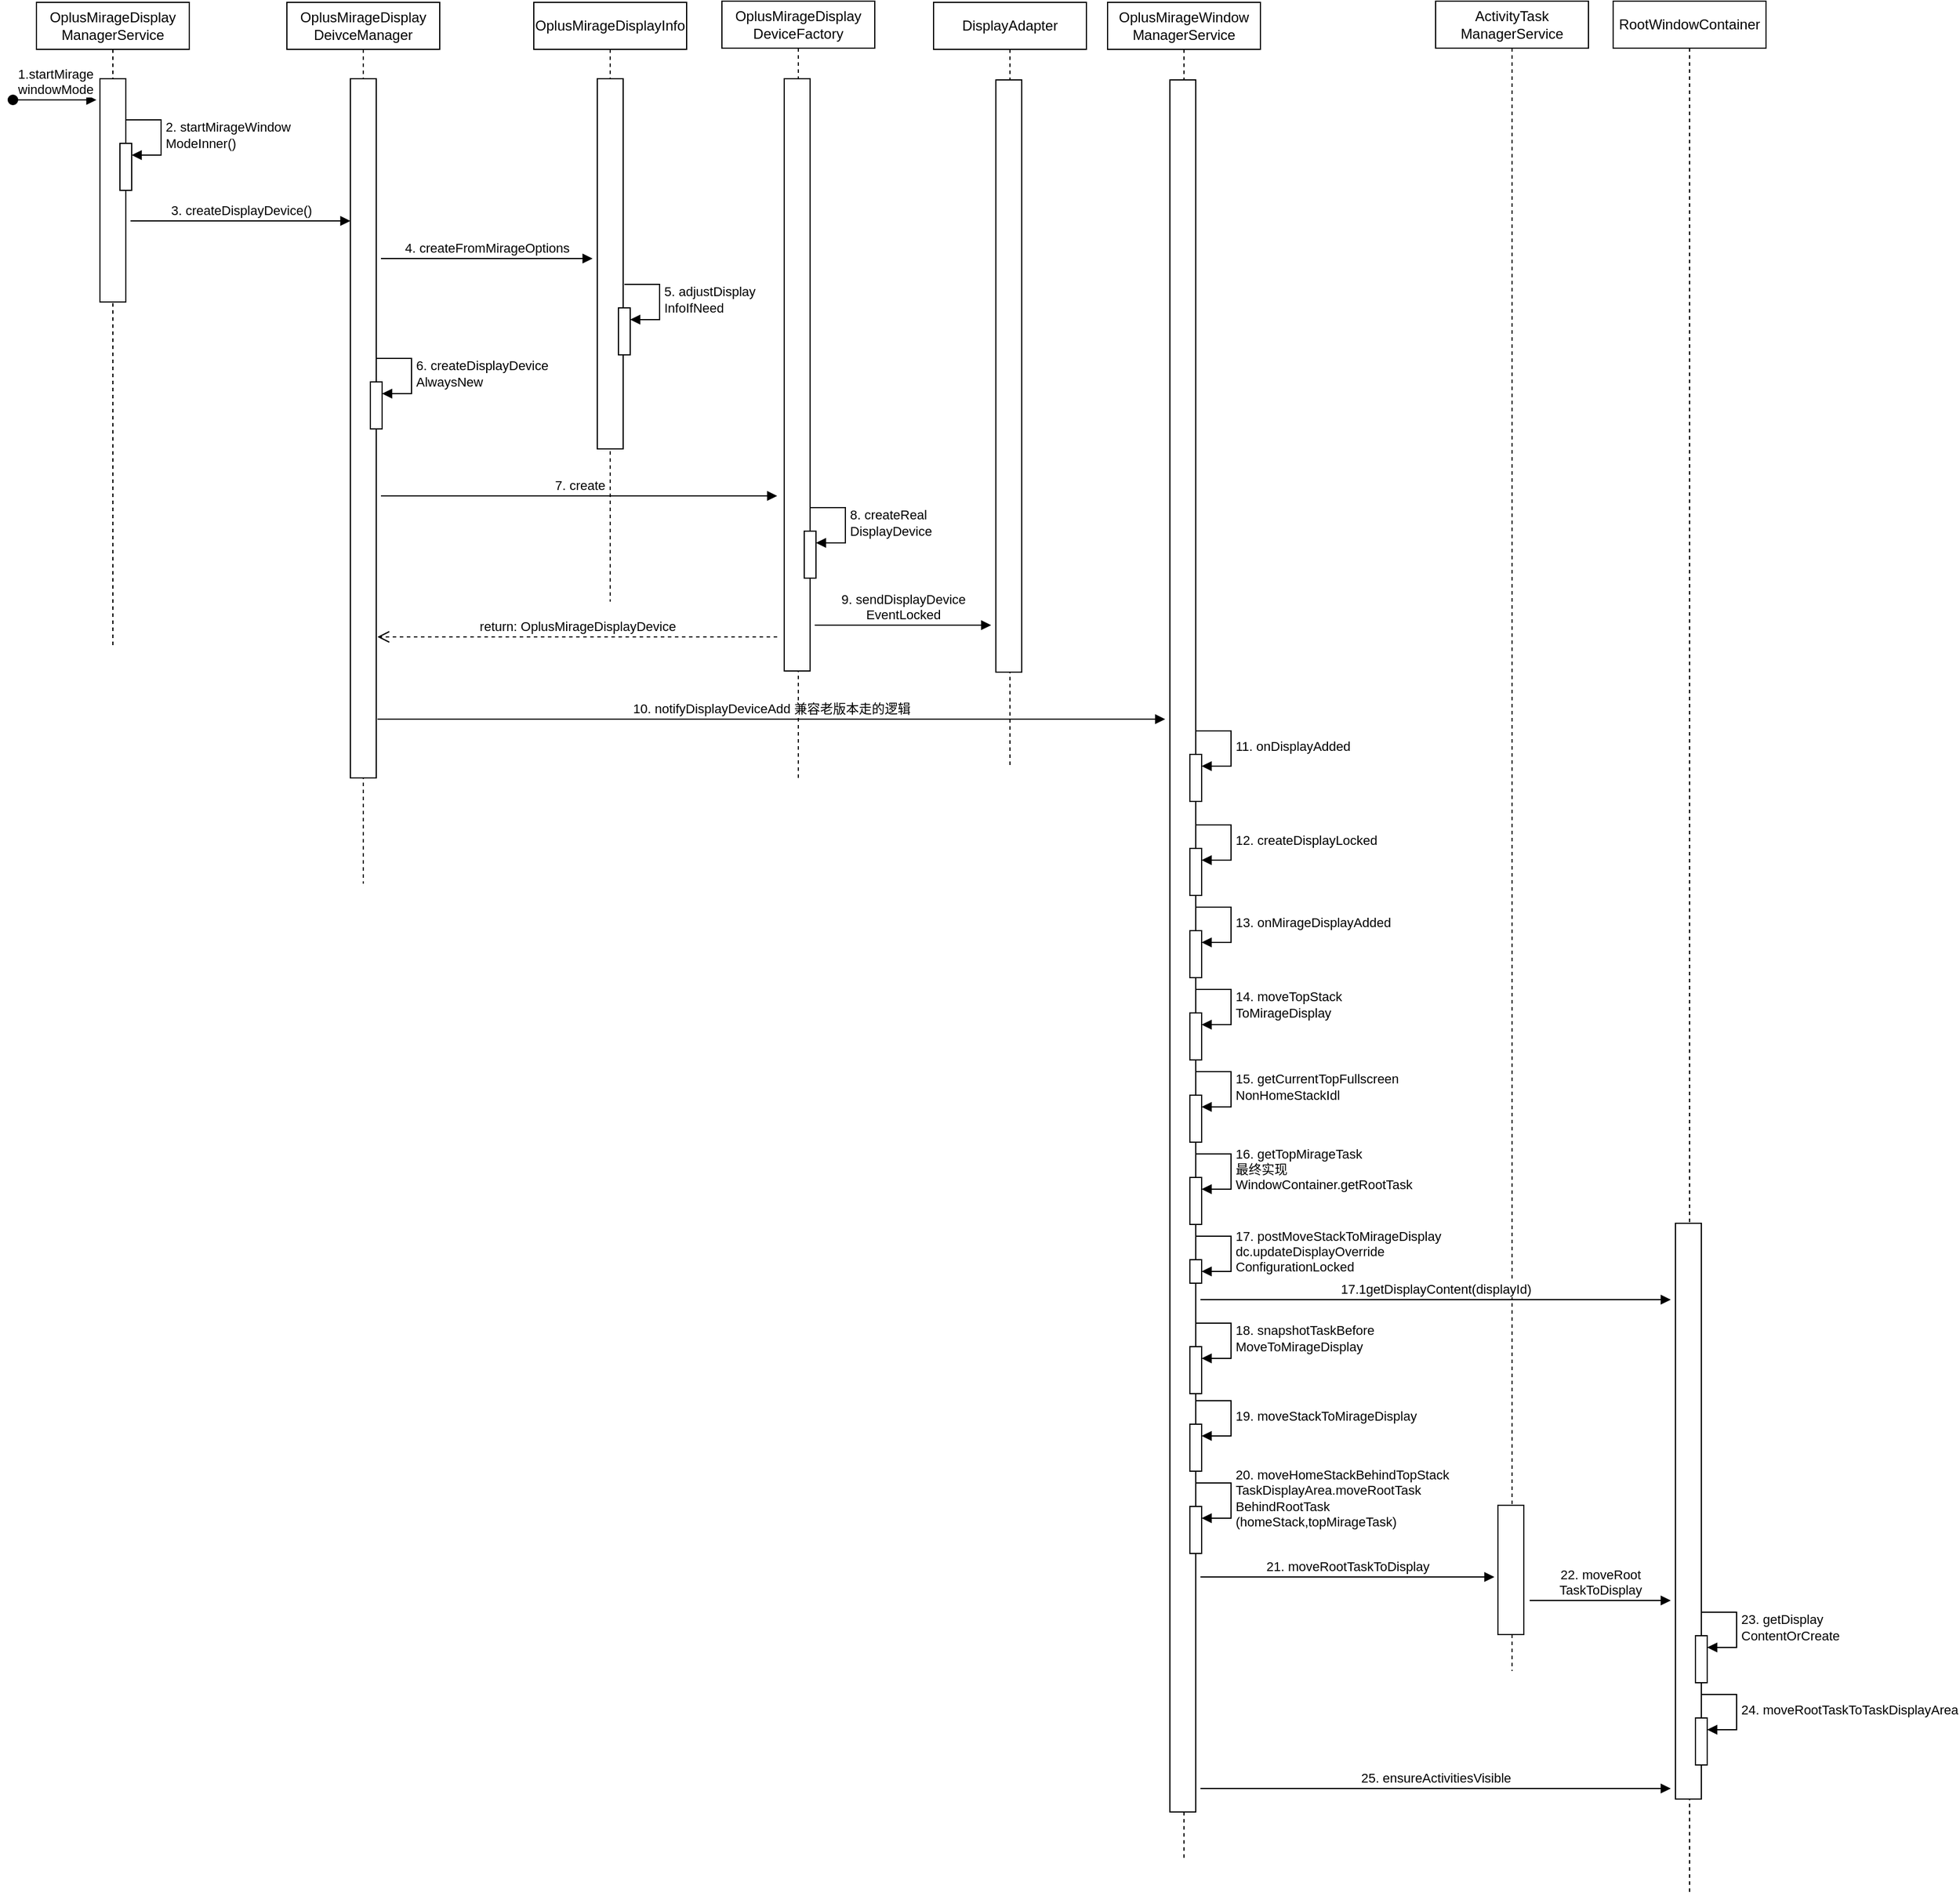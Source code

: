 <mxfile version="21.0.6" type="github">
  <diagram name="Page-1" id="2YBvvXClWsGukQMizWep">
    <mxGraphModel dx="1492" dy="829" grid="1" gridSize="10" guides="1" tooltips="1" connect="1" arrows="1" fold="1" page="1" pageScale="1" pageWidth="850" pageHeight="1100" math="0" shadow="0">
      <root>
        <mxCell id="0" />
        <mxCell id="1" parent="0" />
        <mxCell id="8hkkn-3WCArkH5dwM9WC-1" value="OplusMirageDisplay&lt;br&gt;ManagerService" style="shape=umlLifeline;perimeter=lifelinePerimeter;whiteSpace=wrap;html=1;container=0;dropTarget=0;collapsible=0;recursiveResize=0;outlineConnect=0;portConstraint=eastwest;newEdgeStyle={&quot;edgeStyle&quot;:&quot;elbowEdgeStyle&quot;,&quot;elbow&quot;:&quot;vertical&quot;,&quot;curved&quot;:0,&quot;rounded&quot;:0};" vertex="1" parent="1">
          <mxGeometry x="40" y="20" width="130" height="550" as="geometry" />
        </mxCell>
        <mxCell id="8hkkn-3WCArkH5dwM9WC-2" value="" style="html=1;points=[];perimeter=orthogonalPerimeter;outlineConnect=0;targetShapes=umlLifeline;portConstraint=eastwest;newEdgeStyle={&quot;edgeStyle&quot;:&quot;elbowEdgeStyle&quot;,&quot;elbow&quot;:&quot;vertical&quot;,&quot;curved&quot;:0,&quot;rounded&quot;:0};" vertex="1" parent="8hkkn-3WCArkH5dwM9WC-1">
          <mxGeometry x="54" y="65" width="22" height="190" as="geometry" />
        </mxCell>
        <mxCell id="8hkkn-3WCArkH5dwM9WC-3" value="1.startMirage&lt;br&gt;windowMode" style="html=1;verticalAlign=bottom;startArrow=oval;endArrow=block;startSize=8;edgeStyle=elbowEdgeStyle;elbow=vertical;curved=0;rounded=0;" edge="1" parent="8hkkn-3WCArkH5dwM9WC-1">
          <mxGeometry relative="1" as="geometry">
            <mxPoint x="-20" y="83" as="sourcePoint" />
            <mxPoint x="51" y="83.103" as="targetPoint" />
          </mxGeometry>
        </mxCell>
        <mxCell id="8hkkn-3WCArkH5dwM9WC-277" value="" style="html=1;points=[];perimeter=orthogonalPerimeter;outlineConnect=0;targetShapes=umlLifeline;portConstraint=eastwest;newEdgeStyle={&quot;edgeStyle&quot;:&quot;elbowEdgeStyle&quot;,&quot;elbow&quot;:&quot;vertical&quot;,&quot;curved&quot;:0,&quot;rounded&quot;:0};" vertex="1" parent="8hkkn-3WCArkH5dwM9WC-1">
          <mxGeometry x="71" y="120" width="10" height="40" as="geometry" />
        </mxCell>
        <mxCell id="8hkkn-3WCArkH5dwM9WC-278" value="2. startMirageWindow&lt;br&gt;ModeInner()" style="html=1;align=left;spacingLeft=2;endArrow=block;rounded=0;edgeStyle=orthogonalEdgeStyle;curved=0;rounded=0;" edge="1" target="8hkkn-3WCArkH5dwM9WC-277" parent="8hkkn-3WCArkH5dwM9WC-1">
          <mxGeometry relative="1" as="geometry">
            <mxPoint x="76" y="100" as="sourcePoint" />
            <Array as="points">
              <mxPoint x="106" y="130" />
            </Array>
          </mxGeometry>
        </mxCell>
        <mxCell id="8hkkn-3WCArkH5dwM9WC-279" value="OplusMirageDisplay&lt;br&gt;DeivceManager" style="shape=umlLifeline;perimeter=lifelinePerimeter;whiteSpace=wrap;html=1;container=0;dropTarget=0;collapsible=0;recursiveResize=0;outlineConnect=0;portConstraint=eastwest;newEdgeStyle={&quot;edgeStyle&quot;:&quot;elbowEdgeStyle&quot;,&quot;elbow&quot;:&quot;vertical&quot;,&quot;curved&quot;:0,&quot;rounded&quot;:0};" vertex="1" parent="1">
          <mxGeometry x="253" y="20" width="130" height="750" as="geometry" />
        </mxCell>
        <mxCell id="8hkkn-3WCArkH5dwM9WC-280" value="" style="html=1;points=[];perimeter=orthogonalPerimeter;outlineConnect=0;targetShapes=umlLifeline;portConstraint=eastwest;newEdgeStyle={&quot;edgeStyle&quot;:&quot;elbowEdgeStyle&quot;,&quot;elbow&quot;:&quot;vertical&quot;,&quot;curved&quot;:0,&quot;rounded&quot;:0};" vertex="1" parent="8hkkn-3WCArkH5dwM9WC-279">
          <mxGeometry x="54" y="65" width="22" height="595" as="geometry" />
        </mxCell>
        <mxCell id="8hkkn-3WCArkH5dwM9WC-285" value="" style="html=1;points=[];perimeter=orthogonalPerimeter;outlineConnect=0;targetShapes=umlLifeline;portConstraint=eastwest;newEdgeStyle={&quot;edgeStyle&quot;:&quot;elbowEdgeStyle&quot;,&quot;elbow&quot;:&quot;vertical&quot;,&quot;curved&quot;:0,&quot;rounded&quot;:0};" vertex="1" parent="8hkkn-3WCArkH5dwM9WC-279">
          <mxGeometry x="71" y="323" width="10" height="40" as="geometry" />
        </mxCell>
        <mxCell id="8hkkn-3WCArkH5dwM9WC-286" value="6. createDisplayDevice&lt;br&gt;AlwaysNew" style="html=1;align=left;spacingLeft=2;endArrow=block;rounded=0;edgeStyle=orthogonalEdgeStyle;curved=0;rounded=0;" edge="1" target="8hkkn-3WCArkH5dwM9WC-285" parent="8hkkn-3WCArkH5dwM9WC-279">
          <mxGeometry relative="1" as="geometry">
            <mxPoint x="76" y="303" as="sourcePoint" />
            <Array as="points">
              <mxPoint x="106" y="333" />
            </Array>
          </mxGeometry>
        </mxCell>
        <mxCell id="8hkkn-3WCArkH5dwM9WC-284" value="3. createDisplayDevice()" style="html=1;verticalAlign=bottom;endArrow=block;edgeStyle=elbowEdgeStyle;elbow=vertical;curved=0;rounded=0;" edge="1" parent="1" target="8hkkn-3WCArkH5dwM9WC-280">
          <mxGeometry width="80" relative="1" as="geometry">
            <mxPoint x="120" y="206" as="sourcePoint" />
            <mxPoint x="300" y="206" as="targetPoint" />
          </mxGeometry>
        </mxCell>
        <mxCell id="8hkkn-3WCArkH5dwM9WC-287" value="OplusMirageDisplayInfo" style="shape=umlLifeline;perimeter=lifelinePerimeter;whiteSpace=wrap;html=1;container=0;dropTarget=0;collapsible=0;recursiveResize=0;outlineConnect=0;portConstraint=eastwest;newEdgeStyle={&quot;edgeStyle&quot;:&quot;elbowEdgeStyle&quot;,&quot;elbow&quot;:&quot;vertical&quot;,&quot;curved&quot;:0,&quot;rounded&quot;:0};" vertex="1" parent="1">
          <mxGeometry x="463" y="20" width="130" height="510" as="geometry" />
        </mxCell>
        <mxCell id="8hkkn-3WCArkH5dwM9WC-288" value="" style="html=1;points=[];perimeter=orthogonalPerimeter;outlineConnect=0;targetShapes=umlLifeline;portConstraint=eastwest;newEdgeStyle={&quot;edgeStyle&quot;:&quot;elbowEdgeStyle&quot;,&quot;elbow&quot;:&quot;vertical&quot;,&quot;curved&quot;:0,&quot;rounded&quot;:0};" vertex="1" parent="8hkkn-3WCArkH5dwM9WC-287">
          <mxGeometry x="54" y="65" width="22" height="315" as="geometry" />
        </mxCell>
        <mxCell id="8hkkn-3WCArkH5dwM9WC-294" value="" style="html=1;points=[];perimeter=orthogonalPerimeter;outlineConnect=0;targetShapes=umlLifeline;portConstraint=eastwest;newEdgeStyle={&quot;edgeStyle&quot;:&quot;elbowEdgeStyle&quot;,&quot;elbow&quot;:&quot;vertical&quot;,&quot;curved&quot;:0,&quot;rounded&quot;:0};" vertex="1" parent="8hkkn-3WCArkH5dwM9WC-287">
          <mxGeometry x="72" y="260" width="10" height="40" as="geometry" />
        </mxCell>
        <mxCell id="8hkkn-3WCArkH5dwM9WC-295" value="5. adjustDisplay&lt;br&gt;InfoIfNeed" style="html=1;align=left;spacingLeft=2;endArrow=block;rounded=0;edgeStyle=orthogonalEdgeStyle;curved=0;rounded=0;" edge="1" target="8hkkn-3WCArkH5dwM9WC-294" parent="8hkkn-3WCArkH5dwM9WC-287">
          <mxGeometry relative="1" as="geometry">
            <mxPoint x="77" y="240" as="sourcePoint" />
            <Array as="points">
              <mxPoint x="107" y="270" />
            </Array>
          </mxGeometry>
        </mxCell>
        <mxCell id="8hkkn-3WCArkH5dwM9WC-293" value="4. createFromMirageOptions" style="html=1;verticalAlign=bottom;endArrow=block;edgeStyle=elbowEdgeStyle;elbow=vertical;curved=0;rounded=0;" edge="1" parent="1">
          <mxGeometry width="80" relative="1" as="geometry">
            <mxPoint x="333" y="238" as="sourcePoint" />
            <mxPoint x="513" y="238" as="targetPoint" />
          </mxGeometry>
        </mxCell>
        <mxCell id="8hkkn-3WCArkH5dwM9WC-296" value="OplusMirageDisplay&lt;br&gt;DeviceFactory" style="shape=umlLifeline;perimeter=lifelinePerimeter;whiteSpace=wrap;html=1;container=0;dropTarget=0;collapsible=0;recursiveResize=0;outlineConnect=0;portConstraint=eastwest;newEdgeStyle={&quot;edgeStyle&quot;:&quot;elbowEdgeStyle&quot;,&quot;elbow&quot;:&quot;vertical&quot;,&quot;curved&quot;:0,&quot;rounded&quot;:0};" vertex="1" parent="1">
          <mxGeometry x="623" y="19" width="130" height="661" as="geometry" />
        </mxCell>
        <mxCell id="8hkkn-3WCArkH5dwM9WC-297" value="" style="html=1;points=[];perimeter=orthogonalPerimeter;outlineConnect=0;targetShapes=umlLifeline;portConstraint=eastwest;newEdgeStyle={&quot;edgeStyle&quot;:&quot;elbowEdgeStyle&quot;,&quot;elbow&quot;:&quot;vertical&quot;,&quot;curved&quot;:0,&quot;rounded&quot;:0};" vertex="1" parent="8hkkn-3WCArkH5dwM9WC-296">
          <mxGeometry x="53" y="66" width="22" height="504" as="geometry" />
        </mxCell>
        <mxCell id="8hkkn-3WCArkH5dwM9WC-304" value="" style="html=1;points=[];perimeter=orthogonalPerimeter;outlineConnect=0;targetShapes=umlLifeline;portConstraint=eastwest;newEdgeStyle={&quot;edgeStyle&quot;:&quot;elbowEdgeStyle&quot;,&quot;elbow&quot;:&quot;vertical&quot;,&quot;curved&quot;:0,&quot;rounded&quot;:0};" vertex="1" parent="8hkkn-3WCArkH5dwM9WC-296">
          <mxGeometry x="70" y="451" width="10" height="40" as="geometry" />
        </mxCell>
        <mxCell id="8hkkn-3WCArkH5dwM9WC-305" value="8. createReal&lt;br&gt;DisplayDevice" style="html=1;align=left;spacingLeft=2;endArrow=block;rounded=0;edgeStyle=orthogonalEdgeStyle;curved=0;rounded=0;" edge="1" target="8hkkn-3WCArkH5dwM9WC-304" parent="8hkkn-3WCArkH5dwM9WC-296">
          <mxGeometry relative="1" as="geometry">
            <mxPoint x="75" y="431" as="sourcePoint" />
            <Array as="points">
              <mxPoint x="105" y="461" />
            </Array>
          </mxGeometry>
        </mxCell>
        <mxCell id="8hkkn-3WCArkH5dwM9WC-303" value="7. create" style="html=1;verticalAlign=bottom;endArrow=block;edgeStyle=elbowEdgeStyle;elbow=vertical;curved=0;rounded=0;" edge="1" parent="1">
          <mxGeometry width="80" relative="1" as="geometry">
            <mxPoint x="333" y="440" as="sourcePoint" />
            <mxPoint x="670" y="440" as="targetPoint" />
          </mxGeometry>
        </mxCell>
        <mxCell id="8hkkn-3WCArkH5dwM9WC-306" value="DisplayAdapter" style="shape=umlLifeline;perimeter=lifelinePerimeter;whiteSpace=wrap;html=1;container=0;dropTarget=0;collapsible=0;recursiveResize=0;outlineConnect=0;portConstraint=eastwest;newEdgeStyle={&quot;edgeStyle&quot;:&quot;elbowEdgeStyle&quot;,&quot;elbow&quot;:&quot;vertical&quot;,&quot;curved&quot;:0,&quot;rounded&quot;:0};" vertex="1" parent="1">
          <mxGeometry x="803" y="20" width="130" height="650" as="geometry" />
        </mxCell>
        <mxCell id="8hkkn-3WCArkH5dwM9WC-307" value="" style="html=1;points=[];perimeter=orthogonalPerimeter;outlineConnect=0;targetShapes=umlLifeline;portConstraint=eastwest;newEdgeStyle={&quot;edgeStyle&quot;:&quot;elbowEdgeStyle&quot;,&quot;elbow&quot;:&quot;vertical&quot;,&quot;curved&quot;:0,&quot;rounded&quot;:0};" vertex="1" parent="8hkkn-3WCArkH5dwM9WC-306">
          <mxGeometry x="53" y="66" width="22" height="504" as="geometry" />
        </mxCell>
        <mxCell id="8hkkn-3WCArkH5dwM9WC-310" value="9. sendDisplayDevice&lt;br&gt;EventLocked" style="html=1;verticalAlign=bottom;endArrow=block;edgeStyle=elbowEdgeStyle;elbow=vertical;curved=0;rounded=0;" edge="1" parent="1">
          <mxGeometry width="80" relative="1" as="geometry">
            <mxPoint x="702" y="550" as="sourcePoint" />
            <mxPoint x="852" y="550" as="targetPoint" />
          </mxGeometry>
        </mxCell>
        <mxCell id="8hkkn-3WCArkH5dwM9WC-311" value="return: OplusMirageDisplayDevice" style="html=1;verticalAlign=bottom;endArrow=open;dashed=1;endSize=8;edgeStyle=elbowEdgeStyle;elbow=vertical;curved=0;rounded=0;" edge="1" parent="1">
          <mxGeometry relative="1" as="geometry">
            <mxPoint x="670" y="560" as="sourcePoint" />
            <mxPoint x="330" y="560" as="targetPoint" />
          </mxGeometry>
        </mxCell>
        <mxCell id="8hkkn-3WCArkH5dwM9WC-312" value="OplusMirageWindow&lt;br&gt;ManagerService" style="shape=umlLifeline;perimeter=lifelinePerimeter;whiteSpace=wrap;html=1;container=0;dropTarget=0;collapsible=0;recursiveResize=0;outlineConnect=0;portConstraint=eastwest;newEdgeStyle={&quot;edgeStyle&quot;:&quot;elbowEdgeStyle&quot;,&quot;elbow&quot;:&quot;vertical&quot;,&quot;curved&quot;:0,&quot;rounded&quot;:0};" vertex="1" parent="1">
          <mxGeometry x="951" y="20" width="130" height="1580" as="geometry" />
        </mxCell>
        <mxCell id="8hkkn-3WCArkH5dwM9WC-313" value="" style="html=1;points=[];perimeter=orthogonalPerimeter;outlineConnect=0;targetShapes=umlLifeline;portConstraint=eastwest;newEdgeStyle={&quot;edgeStyle&quot;:&quot;elbowEdgeStyle&quot;,&quot;elbow&quot;:&quot;vertical&quot;,&quot;curved&quot;:0,&quot;rounded&quot;:0};" vertex="1" parent="8hkkn-3WCArkH5dwM9WC-312">
          <mxGeometry x="53" y="66" width="22" height="1474" as="geometry" />
        </mxCell>
        <mxCell id="8hkkn-3WCArkH5dwM9WC-315" value="" style="html=1;points=[];perimeter=orthogonalPerimeter;outlineConnect=0;targetShapes=umlLifeline;portConstraint=eastwest;newEdgeStyle={&quot;edgeStyle&quot;:&quot;elbowEdgeStyle&quot;,&quot;elbow&quot;:&quot;vertical&quot;,&quot;curved&quot;:0,&quot;rounded&quot;:0};" vertex="1" parent="8hkkn-3WCArkH5dwM9WC-312">
          <mxGeometry x="70" y="640" width="10" height="40" as="geometry" />
        </mxCell>
        <mxCell id="8hkkn-3WCArkH5dwM9WC-316" value="11. onDisplayAdded" style="html=1;align=left;spacingLeft=2;endArrow=block;rounded=0;edgeStyle=orthogonalEdgeStyle;curved=0;rounded=0;" edge="1" target="8hkkn-3WCArkH5dwM9WC-315" parent="8hkkn-3WCArkH5dwM9WC-312">
          <mxGeometry relative="1" as="geometry">
            <mxPoint x="75" y="620" as="sourcePoint" />
            <Array as="points">
              <mxPoint x="105" y="650" />
            </Array>
          </mxGeometry>
        </mxCell>
        <mxCell id="8hkkn-3WCArkH5dwM9WC-317" value="" style="html=1;points=[];perimeter=orthogonalPerimeter;outlineConnect=0;targetShapes=umlLifeline;portConstraint=eastwest;newEdgeStyle={&quot;edgeStyle&quot;:&quot;elbowEdgeStyle&quot;,&quot;elbow&quot;:&quot;vertical&quot;,&quot;curved&quot;:0,&quot;rounded&quot;:0};" vertex="1" parent="8hkkn-3WCArkH5dwM9WC-312">
          <mxGeometry x="70" y="720" width="10" height="40" as="geometry" />
        </mxCell>
        <mxCell id="8hkkn-3WCArkH5dwM9WC-318" value="12. createDisplayLocked" style="html=1;align=left;spacingLeft=2;endArrow=block;rounded=0;edgeStyle=orthogonalEdgeStyle;curved=0;rounded=0;" edge="1" target="8hkkn-3WCArkH5dwM9WC-317" parent="8hkkn-3WCArkH5dwM9WC-312">
          <mxGeometry relative="1" as="geometry">
            <mxPoint x="75" y="700" as="sourcePoint" />
            <Array as="points">
              <mxPoint x="105" y="730" />
            </Array>
          </mxGeometry>
        </mxCell>
        <mxCell id="8hkkn-3WCArkH5dwM9WC-319" value="" style="html=1;points=[];perimeter=orthogonalPerimeter;outlineConnect=0;targetShapes=umlLifeline;portConstraint=eastwest;newEdgeStyle={&quot;edgeStyle&quot;:&quot;elbowEdgeStyle&quot;,&quot;elbow&quot;:&quot;vertical&quot;,&quot;curved&quot;:0,&quot;rounded&quot;:0};" vertex="1" parent="8hkkn-3WCArkH5dwM9WC-312">
          <mxGeometry x="70" y="790" width="10" height="40" as="geometry" />
        </mxCell>
        <mxCell id="8hkkn-3WCArkH5dwM9WC-320" value="13. onMirageDisplayAdded" style="html=1;align=left;spacingLeft=2;endArrow=block;rounded=0;edgeStyle=orthogonalEdgeStyle;curved=0;rounded=0;" edge="1" target="8hkkn-3WCArkH5dwM9WC-319" parent="8hkkn-3WCArkH5dwM9WC-312">
          <mxGeometry relative="1" as="geometry">
            <mxPoint x="75" y="770" as="sourcePoint" />
            <Array as="points">
              <mxPoint x="105" y="800" />
            </Array>
          </mxGeometry>
        </mxCell>
        <mxCell id="8hkkn-3WCArkH5dwM9WC-321" value="" style="html=1;points=[];perimeter=orthogonalPerimeter;outlineConnect=0;targetShapes=umlLifeline;portConstraint=eastwest;newEdgeStyle={&quot;edgeStyle&quot;:&quot;elbowEdgeStyle&quot;,&quot;elbow&quot;:&quot;vertical&quot;,&quot;curved&quot;:0,&quot;rounded&quot;:0};" vertex="1" parent="8hkkn-3WCArkH5dwM9WC-312">
          <mxGeometry x="70" y="860" width="10" height="40" as="geometry" />
        </mxCell>
        <mxCell id="8hkkn-3WCArkH5dwM9WC-322" value="14. moveTopStack&lt;br&gt;ToMirageDisplay&amp;nbsp;" style="html=1;align=left;spacingLeft=2;endArrow=block;rounded=0;edgeStyle=orthogonalEdgeStyle;curved=0;rounded=0;" edge="1" target="8hkkn-3WCArkH5dwM9WC-321" parent="8hkkn-3WCArkH5dwM9WC-312">
          <mxGeometry relative="1" as="geometry">
            <mxPoint x="75" y="840" as="sourcePoint" />
            <Array as="points">
              <mxPoint x="105" y="870" />
            </Array>
          </mxGeometry>
        </mxCell>
        <mxCell id="8hkkn-3WCArkH5dwM9WC-323" value="" style="html=1;points=[];perimeter=orthogonalPerimeter;outlineConnect=0;targetShapes=umlLifeline;portConstraint=eastwest;newEdgeStyle={&quot;edgeStyle&quot;:&quot;elbowEdgeStyle&quot;,&quot;elbow&quot;:&quot;vertical&quot;,&quot;curved&quot;:0,&quot;rounded&quot;:0};" vertex="1" parent="8hkkn-3WCArkH5dwM9WC-312">
          <mxGeometry x="70" y="930" width="10" height="40" as="geometry" />
        </mxCell>
        <mxCell id="8hkkn-3WCArkH5dwM9WC-324" value="15. getCurrentTopFullscreen&lt;br&gt;NonHomeStackIdl" style="html=1;align=left;spacingLeft=2;endArrow=block;rounded=0;edgeStyle=orthogonalEdgeStyle;curved=0;rounded=0;" edge="1" target="8hkkn-3WCArkH5dwM9WC-323" parent="8hkkn-3WCArkH5dwM9WC-312">
          <mxGeometry relative="1" as="geometry">
            <mxPoint x="75" y="910" as="sourcePoint" />
            <Array as="points">
              <mxPoint x="105" y="940" />
            </Array>
          </mxGeometry>
        </mxCell>
        <mxCell id="8hkkn-3WCArkH5dwM9WC-325" value="" style="html=1;points=[];perimeter=orthogonalPerimeter;outlineConnect=0;targetShapes=umlLifeline;portConstraint=eastwest;newEdgeStyle={&quot;edgeStyle&quot;:&quot;elbowEdgeStyle&quot;,&quot;elbow&quot;:&quot;vertical&quot;,&quot;curved&quot;:0,&quot;rounded&quot;:0};" vertex="1" parent="8hkkn-3WCArkH5dwM9WC-312">
          <mxGeometry x="70" y="1000" width="10" height="40" as="geometry" />
        </mxCell>
        <mxCell id="8hkkn-3WCArkH5dwM9WC-326" value="16. getTopMirageTask&lt;br&gt;最终实现&lt;br&gt;WindowContainer.getRootTask" style="html=1;align=left;spacingLeft=2;endArrow=block;rounded=0;edgeStyle=orthogonalEdgeStyle;curved=0;rounded=0;" edge="1" target="8hkkn-3WCArkH5dwM9WC-325" parent="8hkkn-3WCArkH5dwM9WC-312">
          <mxGeometry relative="1" as="geometry">
            <mxPoint x="75" y="980" as="sourcePoint" />
            <Array as="points">
              <mxPoint x="105" y="1010" />
            </Array>
          </mxGeometry>
        </mxCell>
        <mxCell id="8hkkn-3WCArkH5dwM9WC-329" value="" style="html=1;points=[];perimeter=orthogonalPerimeter;outlineConnect=0;targetShapes=umlLifeline;portConstraint=eastwest;newEdgeStyle={&quot;edgeStyle&quot;:&quot;elbowEdgeStyle&quot;,&quot;elbow&quot;:&quot;vertical&quot;,&quot;curved&quot;:0,&quot;rounded&quot;:0};" vertex="1" parent="8hkkn-3WCArkH5dwM9WC-312">
          <mxGeometry x="70" y="1070" width="10" height="20" as="geometry" />
        </mxCell>
        <mxCell id="8hkkn-3WCArkH5dwM9WC-330" value="17. postMoveStackToMirageDisplay&lt;br&gt;dc.updateDisplayOverride&lt;br&gt;ConfigurationLocked" style="html=1;align=left;spacingLeft=2;endArrow=block;rounded=0;edgeStyle=orthogonalEdgeStyle;curved=0;rounded=0;" edge="1" target="8hkkn-3WCArkH5dwM9WC-329" parent="8hkkn-3WCArkH5dwM9WC-312">
          <mxGeometry relative="1" as="geometry">
            <mxPoint x="75" y="1050" as="sourcePoint" />
            <Array as="points">
              <mxPoint x="105" y="1080" />
            </Array>
          </mxGeometry>
        </mxCell>
        <mxCell id="8hkkn-3WCArkH5dwM9WC-331" value="" style="html=1;points=[];perimeter=orthogonalPerimeter;outlineConnect=0;targetShapes=umlLifeline;portConstraint=eastwest;newEdgeStyle={&quot;edgeStyle&quot;:&quot;elbowEdgeStyle&quot;,&quot;elbow&quot;:&quot;vertical&quot;,&quot;curved&quot;:0,&quot;rounded&quot;:0};" vertex="1" parent="8hkkn-3WCArkH5dwM9WC-312">
          <mxGeometry x="70" y="1144" width="10" height="40" as="geometry" />
        </mxCell>
        <mxCell id="8hkkn-3WCArkH5dwM9WC-332" value="18. snapshotTaskBefore&lt;br&gt;MoveToMirageDisplay" style="html=1;align=left;spacingLeft=2;endArrow=block;rounded=0;edgeStyle=orthogonalEdgeStyle;curved=0;rounded=0;" edge="1" target="8hkkn-3WCArkH5dwM9WC-331" parent="8hkkn-3WCArkH5dwM9WC-312">
          <mxGeometry relative="1" as="geometry">
            <mxPoint x="75" y="1124" as="sourcePoint" />
            <Array as="points">
              <mxPoint x="105" y="1154" />
            </Array>
          </mxGeometry>
        </mxCell>
        <mxCell id="8hkkn-3WCArkH5dwM9WC-333" value="" style="html=1;points=[];perimeter=orthogonalPerimeter;outlineConnect=0;targetShapes=umlLifeline;portConstraint=eastwest;newEdgeStyle={&quot;edgeStyle&quot;:&quot;elbowEdgeStyle&quot;,&quot;elbow&quot;:&quot;vertical&quot;,&quot;curved&quot;:0,&quot;rounded&quot;:0};" vertex="1" parent="8hkkn-3WCArkH5dwM9WC-312">
          <mxGeometry x="70" y="1210" width="10" height="40" as="geometry" />
        </mxCell>
        <mxCell id="8hkkn-3WCArkH5dwM9WC-334" value="19. moveStackToMirageDisplay" style="html=1;align=left;spacingLeft=2;endArrow=block;rounded=0;edgeStyle=orthogonalEdgeStyle;curved=0;rounded=0;" edge="1" target="8hkkn-3WCArkH5dwM9WC-333" parent="8hkkn-3WCArkH5dwM9WC-312">
          <mxGeometry relative="1" as="geometry">
            <mxPoint x="75" y="1190" as="sourcePoint" />
            <Array as="points">
              <mxPoint x="105" y="1220" />
            </Array>
          </mxGeometry>
        </mxCell>
        <mxCell id="8hkkn-3WCArkH5dwM9WC-335" value="" style="html=1;points=[];perimeter=orthogonalPerimeter;outlineConnect=0;targetShapes=umlLifeline;portConstraint=eastwest;newEdgeStyle={&quot;edgeStyle&quot;:&quot;elbowEdgeStyle&quot;,&quot;elbow&quot;:&quot;vertical&quot;,&quot;curved&quot;:0,&quot;rounded&quot;:0};" vertex="1" parent="8hkkn-3WCArkH5dwM9WC-312">
          <mxGeometry x="70" y="1280" width="10" height="40" as="geometry" />
        </mxCell>
        <mxCell id="8hkkn-3WCArkH5dwM9WC-336" value="20. moveHomeStackBehindTopStack&lt;br&gt;TaskDisplayArea.moveRootTask&lt;br&gt;BehindRootTask&lt;br&gt;(homeStack,topMirageTask)" style="html=1;align=left;spacingLeft=2;endArrow=block;rounded=0;edgeStyle=orthogonalEdgeStyle;curved=0;rounded=0;" edge="1" target="8hkkn-3WCArkH5dwM9WC-335" parent="8hkkn-3WCArkH5dwM9WC-312">
          <mxGeometry relative="1" as="geometry">
            <mxPoint x="75" y="1260" as="sourcePoint" />
            <Array as="points">
              <mxPoint x="105" y="1290" />
            </Array>
          </mxGeometry>
        </mxCell>
        <mxCell id="8hkkn-3WCArkH5dwM9WC-314" value="10. notifyDisplayDeviceAdd 兼容老版本走的逻辑" style="html=1;verticalAlign=bottom;endArrow=block;edgeStyle=elbowEdgeStyle;elbow=vertical;curved=0;rounded=0;" edge="1" parent="1">
          <mxGeometry width="80" relative="1" as="geometry">
            <mxPoint x="330" y="630" as="sourcePoint" />
            <mxPoint x="1000" y="630" as="targetPoint" />
          </mxGeometry>
        </mxCell>
        <mxCell id="8hkkn-3WCArkH5dwM9WC-337" value="ActivityTask&lt;br&gt;ManagerService" style="shape=umlLifeline;perimeter=lifelinePerimeter;whiteSpace=wrap;html=1;container=0;dropTarget=0;collapsible=0;recursiveResize=0;outlineConnect=0;portConstraint=eastwest;newEdgeStyle={&quot;edgeStyle&quot;:&quot;elbowEdgeStyle&quot;,&quot;elbow&quot;:&quot;vertical&quot;,&quot;curved&quot;:0,&quot;rounded&quot;:0};" vertex="1" parent="1">
          <mxGeometry x="1230" y="19" width="130" height="1421" as="geometry" />
        </mxCell>
        <mxCell id="8hkkn-3WCArkH5dwM9WC-338" value="" style="html=1;points=[];perimeter=orthogonalPerimeter;outlineConnect=0;targetShapes=umlLifeline;portConstraint=eastwest;newEdgeStyle={&quot;edgeStyle&quot;:&quot;elbowEdgeStyle&quot;,&quot;elbow&quot;:&quot;vertical&quot;,&quot;curved&quot;:0,&quot;rounded&quot;:0};" vertex="1" parent="8hkkn-3WCArkH5dwM9WC-337">
          <mxGeometry x="53" y="1280" width="22" height="110" as="geometry" />
        </mxCell>
        <mxCell id="8hkkn-3WCArkH5dwM9WC-339" value="21. moveRootTaskToDisplay" style="html=1;verticalAlign=bottom;endArrow=block;edgeStyle=elbowEdgeStyle;elbow=vertical;curved=0;rounded=0;" edge="1" parent="1">
          <mxGeometry width="80" relative="1" as="geometry">
            <mxPoint x="1030" y="1360" as="sourcePoint" />
            <mxPoint x="1280" y="1360" as="targetPoint" />
          </mxGeometry>
        </mxCell>
        <mxCell id="8hkkn-3WCArkH5dwM9WC-340" value="RootWindowContainer" style="shape=umlLifeline;perimeter=lifelinePerimeter;whiteSpace=wrap;html=1;container=0;dropTarget=0;collapsible=0;recursiveResize=0;outlineConnect=0;portConstraint=eastwest;newEdgeStyle={&quot;edgeStyle&quot;:&quot;elbowEdgeStyle&quot;,&quot;elbow&quot;:&quot;vertical&quot;,&quot;curved&quot;:0,&quot;rounded&quot;:0};" vertex="1" parent="1">
          <mxGeometry x="1381" y="19" width="130" height="1611" as="geometry" />
        </mxCell>
        <mxCell id="8hkkn-3WCArkH5dwM9WC-341" value="" style="html=1;points=[];perimeter=orthogonalPerimeter;outlineConnect=0;targetShapes=umlLifeline;portConstraint=eastwest;newEdgeStyle={&quot;edgeStyle&quot;:&quot;elbowEdgeStyle&quot;,&quot;elbow&quot;:&quot;vertical&quot;,&quot;curved&quot;:0,&quot;rounded&quot;:0};" vertex="1" parent="8hkkn-3WCArkH5dwM9WC-340">
          <mxGeometry x="53" y="1040" width="22" height="490" as="geometry" />
        </mxCell>
        <mxCell id="8hkkn-3WCArkH5dwM9WC-344" value="" style="html=1;points=[];perimeter=orthogonalPerimeter;outlineConnect=0;targetShapes=umlLifeline;portConstraint=eastwest;newEdgeStyle={&quot;edgeStyle&quot;:&quot;elbowEdgeStyle&quot;,&quot;elbow&quot;:&quot;vertical&quot;,&quot;curved&quot;:0,&quot;rounded&quot;:0};" vertex="1" parent="8hkkn-3WCArkH5dwM9WC-340">
          <mxGeometry x="70" y="1391" width="10" height="40" as="geometry" />
        </mxCell>
        <mxCell id="8hkkn-3WCArkH5dwM9WC-345" value="23. getDisplay&lt;br&gt;ContentOrCreate" style="html=1;align=left;spacingLeft=2;endArrow=block;rounded=0;edgeStyle=orthogonalEdgeStyle;curved=0;rounded=0;" edge="1" target="8hkkn-3WCArkH5dwM9WC-344" parent="8hkkn-3WCArkH5dwM9WC-340">
          <mxGeometry relative="1" as="geometry">
            <mxPoint x="75" y="1371" as="sourcePoint" />
            <Array as="points">
              <mxPoint x="105" y="1401" />
            </Array>
          </mxGeometry>
        </mxCell>
        <mxCell id="8hkkn-3WCArkH5dwM9WC-346" value="" style="html=1;points=[];perimeter=orthogonalPerimeter;outlineConnect=0;targetShapes=umlLifeline;portConstraint=eastwest;newEdgeStyle={&quot;edgeStyle&quot;:&quot;elbowEdgeStyle&quot;,&quot;elbow&quot;:&quot;vertical&quot;,&quot;curved&quot;:0,&quot;rounded&quot;:0};" vertex="1" parent="8hkkn-3WCArkH5dwM9WC-340">
          <mxGeometry x="70" y="1461" width="10" height="40" as="geometry" />
        </mxCell>
        <mxCell id="8hkkn-3WCArkH5dwM9WC-347" value="24. moveRootTaskToTaskDisplayArea" style="html=1;align=left;spacingLeft=2;endArrow=block;rounded=0;edgeStyle=orthogonalEdgeStyle;curved=0;rounded=0;" edge="1" target="8hkkn-3WCArkH5dwM9WC-346" parent="8hkkn-3WCArkH5dwM9WC-340">
          <mxGeometry relative="1" as="geometry">
            <mxPoint x="75" y="1441" as="sourcePoint" />
            <Array as="points">
              <mxPoint x="105" y="1471" />
            </Array>
          </mxGeometry>
        </mxCell>
        <mxCell id="8hkkn-3WCArkH5dwM9WC-342" value="17.1getDisplayContent(displayId)" style="html=1;verticalAlign=bottom;endArrow=block;edgeStyle=elbowEdgeStyle;elbow=vertical;curved=0;rounded=0;" edge="1" parent="1">
          <mxGeometry width="80" relative="1" as="geometry">
            <mxPoint x="1030" y="1124" as="sourcePoint" />
            <mxPoint x="1430" y="1124" as="targetPoint" />
          </mxGeometry>
        </mxCell>
        <mxCell id="8hkkn-3WCArkH5dwM9WC-343" value="22. moveRoot&lt;br&gt;TaskToDisplay" style="html=1;verticalAlign=bottom;endArrow=block;edgeStyle=elbowEdgeStyle;elbow=vertical;curved=0;rounded=0;" edge="1" parent="1">
          <mxGeometry width="80" relative="1" as="geometry">
            <mxPoint x="1310" y="1380" as="sourcePoint" />
            <mxPoint x="1430" y="1380" as="targetPoint" />
          </mxGeometry>
        </mxCell>
        <mxCell id="8hkkn-3WCArkH5dwM9WC-348" value="25. ensureActivitiesVisible" style="html=1;verticalAlign=bottom;endArrow=block;edgeStyle=elbowEdgeStyle;elbow=vertical;curved=0;rounded=0;" edge="1" parent="1">
          <mxGeometry width="80" relative="1" as="geometry">
            <mxPoint x="1030" y="1540" as="sourcePoint" />
            <mxPoint x="1430" y="1540" as="targetPoint" />
          </mxGeometry>
        </mxCell>
      </root>
    </mxGraphModel>
  </diagram>
</mxfile>
